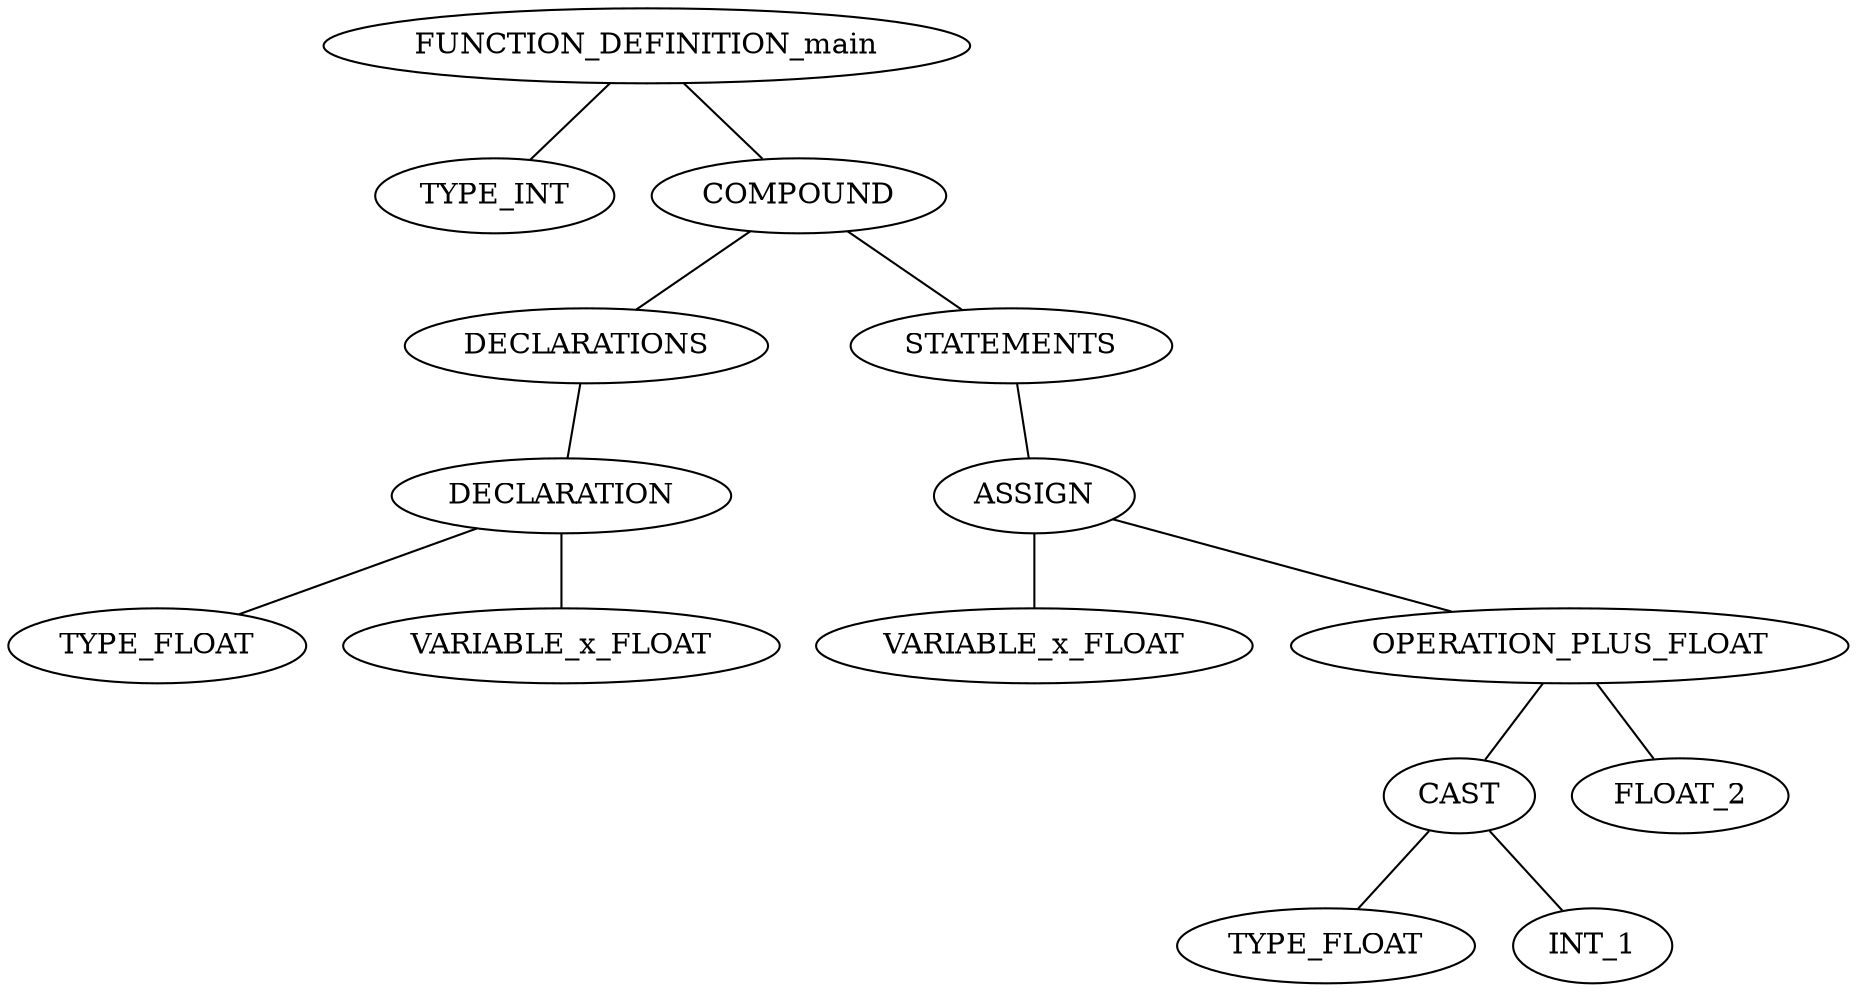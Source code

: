graph G {
0[label=FUNCTION_DEFINITION_main];
1[label=TYPE_INT];
0--1;
2[label=COMPOUND];
0--2;
3[label=DECLARATIONS];
2--3;
4[label=DECLARATION];
3--4;
5[label=TYPE_FLOAT];
4--5;
6[label=VARIABLE_x_FLOAT];
4--6;
7[label=STATEMENTS];
2--7;
8[label=ASSIGN];
7--8;
9[label=VARIABLE_x_FLOAT];
8--9;
10[label=OPERATION_PLUS_FLOAT];
8--10;
11[label=CAST];
10--11;
12[label=TYPE_FLOAT];
11--12;
13[label=INT_1];
11--13;
14[label=FLOAT_2];
10--14;
}

